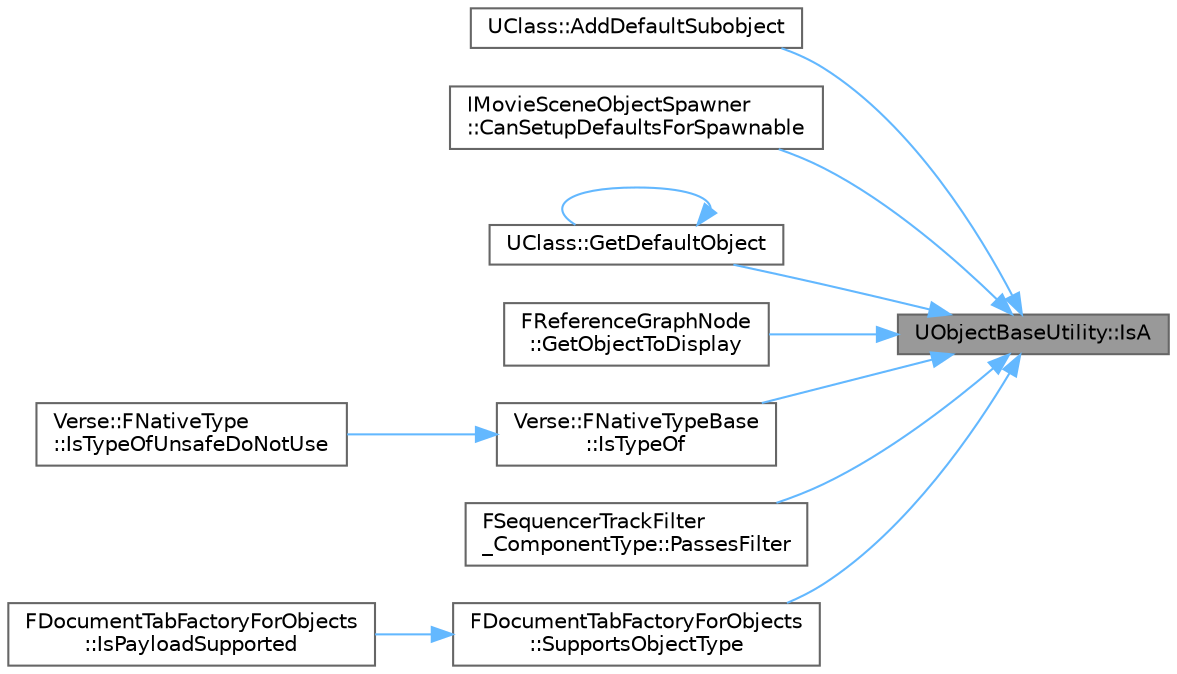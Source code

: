 digraph "UObjectBaseUtility::IsA"
{
 // INTERACTIVE_SVG=YES
 // LATEX_PDF_SIZE
  bgcolor="transparent";
  edge [fontname=Helvetica,fontsize=10,labelfontname=Helvetica,labelfontsize=10];
  node [fontname=Helvetica,fontsize=10,shape=box,height=0.2,width=0.4];
  rankdir="RL";
  Node1 [id="Node000001",label="UObjectBaseUtility::IsA",height=0.2,width=0.4,color="gray40", fillcolor="grey60", style="filled", fontcolor="black",tooltip="Returns true if this object is of the specified type."];
  Node1 -> Node2 [id="edge1_Node000001_Node000002",dir="back",color="steelblue1",style="solid",tooltip=" "];
  Node2 [id="Node000002",label="UClass::AddDefaultSubobject",height=0.2,width=0.4,color="grey40", fillcolor="white", style="filled",URL="$d4/d77/classUClass.html#aba20f9d07bfa6846905465179b6371d2",tooltip="Adds a new default instance map item."];
  Node1 -> Node3 [id="edge2_Node000001_Node000003",dir="back",color="steelblue1",style="solid",tooltip=" "];
  Node3 [id="Node000003",label="IMovieSceneObjectSpawner\l::CanSetupDefaultsForSpawnable",height=0.2,width=0.4,color="grey40", fillcolor="white", style="filled",URL="$d5/d04/classIMovieSceneObjectSpawner.html#a69b217d866bf6afe68a95323d41c7a76",tooltip=" "];
  Node1 -> Node4 [id="edge3_Node000001_Node000004",dir="back",color="steelblue1",style="solid",tooltip=" "];
  Node4 [id="Node000004",label="UClass::GetDefaultObject",height=0.2,width=0.4,color="grey40", fillcolor="white", style="filled",URL="$d4/d77/classUClass.html#a06c613113c5ad482b89375630c7a855e",tooltip="Get the default object from the class and cast to a particular type."];
  Node4 -> Node4 [id="edge4_Node000004_Node000004",dir="back",color="steelblue1",style="solid",tooltip=" "];
  Node1 -> Node5 [id="edge5_Node000001_Node000005",dir="back",color="steelblue1",style="solid",tooltip=" "];
  Node5 [id="Node000005",label="FReferenceGraphNode\l::GetObjectToDisplay",height=0.2,width=0.4,color="grey40", fillcolor="white", style="filled",URL="$d1/d2e/structFReferenceGraphNode.html#a4ae4f2f416cc0915dd236d31f23cc5af",tooltip="Returns the object that should be displayed on the graph."];
  Node1 -> Node6 [id="edge6_Node000001_Node000006",dir="back",color="steelblue1",style="solid",tooltip=" "];
  Node6 [id="Node000006",label="Verse::FNativeTypeBase\l::IsTypeOf",height=0.2,width=0.4,color="grey40", fillcolor="white", style="filled",URL="$d4/d50/classVerse_1_1FNativeTypeBase.html#a4c734c8f94954d830df3379891ad6eec",tooltip=" "];
  Node6 -> Node7 [id="edge7_Node000006_Node000007",dir="back",color="steelblue1",style="solid",tooltip=" "];
  Node7 [id="Node000007",label="Verse::FNativeType\l::IsTypeOfUnsafeDoNotUse",height=0.2,width=0.4,color="grey40", fillcolor="white", style="filled",URL="$df/db5/classVerse_1_1FNativeType.html#afde96072302217c23754291a4d3a05ff",tooltip=" "];
  Node1 -> Node8 [id="edge8_Node000001_Node000008",dir="back",color="steelblue1",style="solid",tooltip=" "];
  Node8 [id="Node000008",label="FSequencerTrackFilter\l_ComponentType::PassesFilter",height=0.2,width=0.4,color="grey40", fillcolor="white", style="filled",URL="$d7/ddd/classFSequencerTrackFilter__ComponentType.html#afc858a721059ec3b2ea527067e00febf",tooltip=" "];
  Node1 -> Node9 [id="edge9_Node000001_Node000009",dir="back",color="steelblue1",style="solid",tooltip=" "];
  Node9 [id="Node000009",label="FDocumentTabFactoryForObjects\l::SupportsObjectType",height=0.2,width=0.4,color="grey40", fillcolor="white", style="filled",URL="$d2/dd0/structFDocumentTabFactoryForObjects.html#aad654fb99650801614a92b521bf72449",tooltip=" "];
  Node9 -> Node10 [id="edge10_Node000009_Node000010",dir="back",color="steelblue1",style="solid",tooltip=" "];
  Node10 [id="Node000010",label="FDocumentTabFactoryForObjects\l::IsPayloadSupported",height=0.2,width=0.4,color="grey40", fillcolor="white", style="filled",URL="$d2/dd0/structFDocumentTabFactoryForObjects.html#acfcc370a5426662e87a35ffe39420452",tooltip=" "];
}
